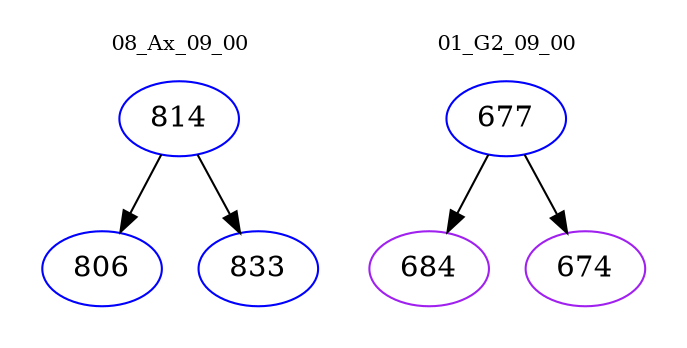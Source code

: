 digraph{
subgraph cluster_0 {
color = white
label = "08_Ax_09_00";
fontsize=10;
T0_814 [label="814", color="blue"]
T0_814 -> T0_806 [color="black"]
T0_806 [label="806", color="blue"]
T0_814 -> T0_833 [color="black"]
T0_833 [label="833", color="blue"]
}
subgraph cluster_1 {
color = white
label = "01_G2_09_00";
fontsize=10;
T1_677 [label="677", color="blue"]
T1_677 -> T1_684 [color="black"]
T1_684 [label="684", color="purple"]
T1_677 -> T1_674 [color="black"]
T1_674 [label="674", color="purple"]
}
}
